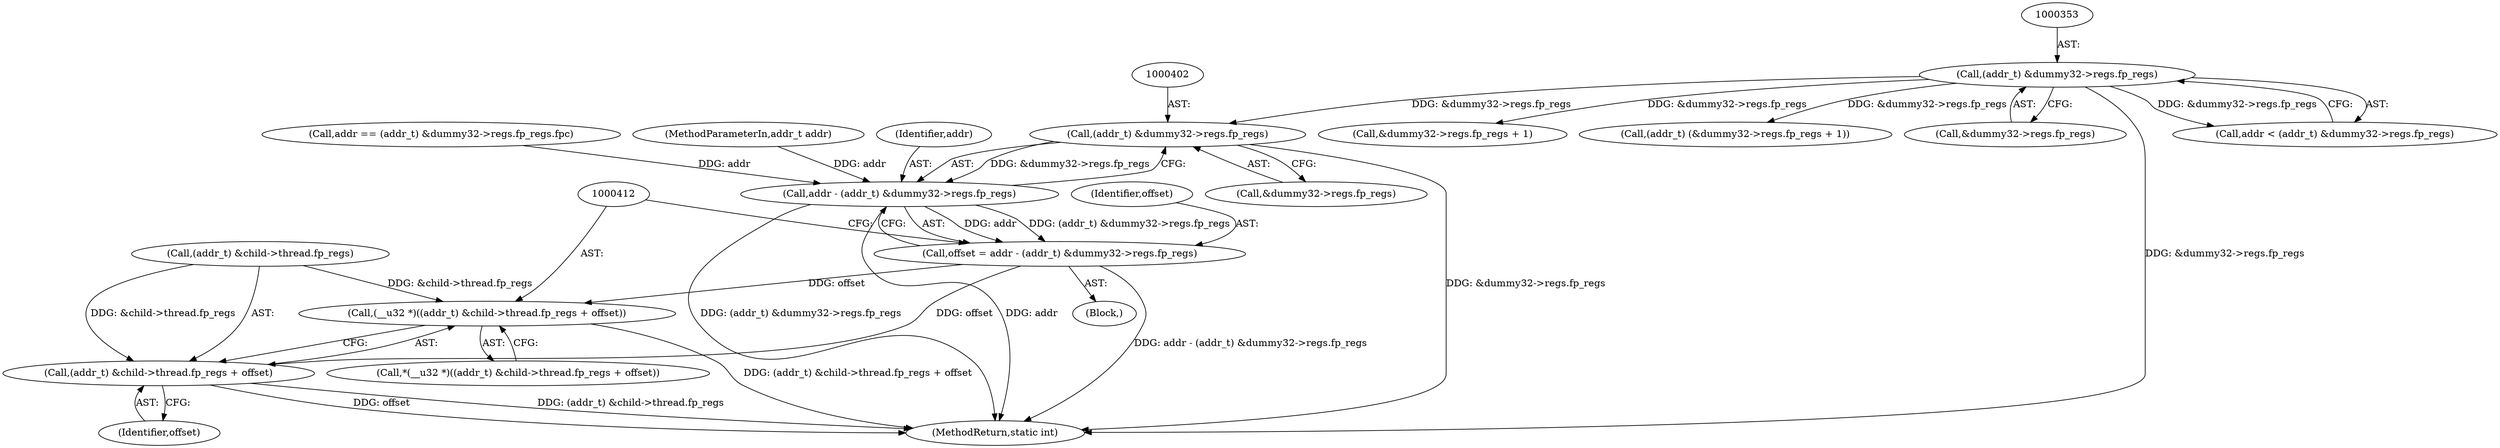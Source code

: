 digraph "0_linux_dab6cf55f81a6e16b8147aed9a843e1691dcd318_0@pointer" {
"1000401" [label="(Call,(addr_t) &dummy32->regs.fp_regs)"];
"1000352" [label="(Call,(addr_t) &dummy32->regs.fp_regs)"];
"1000399" [label="(Call,addr - (addr_t) &dummy32->regs.fp_regs)"];
"1000397" [label="(Call,offset = addr - (addr_t) &dummy32->regs.fp_regs)"];
"1000411" [label="(Call,(__u32 *)((addr_t) &child->thread.fp_regs + offset))"];
"1000413" [label="(Call,(addr_t) &child->thread.fp_regs + offset)"];
"1000399" [label="(Call,addr - (addr_t) &dummy32->regs.fp_regs)"];
"1000414" [label="(Call,(addr_t) &child->thread.fp_regs)"];
"1000369" [label="(Call,&dummy32->regs.fp_regs + 1)"];
"1000380" [label="(Call,addr == (addr_t) &dummy32->regs.fp_regs.fpc)"];
"1000401" [label="(Call,(addr_t) &dummy32->regs.fp_regs)"];
"1000367" [label="(Call,(addr_t) (&dummy32->regs.fp_regs + 1))"];
"1000422" [label="(Identifier,offset)"];
"1000413" [label="(Call,(addr_t) &child->thread.fp_regs + offset)"];
"1000398" [label="(Identifier,offset)"];
"1000397" [label="(Call,offset = addr - (addr_t) &dummy32->regs.fp_regs)"];
"1000354" [label="(Call,&dummy32->regs.fp_regs)"];
"1000411" [label="(Call,(__u32 *)((addr_t) &child->thread.fp_regs + offset))"];
"1000377" [label="(Block,)"];
"1000410" [label="(Call,*(__u32 *)((addr_t) &child->thread.fp_regs + offset))"];
"1000352" [label="(Call,(addr_t) &dummy32->regs.fp_regs)"];
"1000455" [label="(MethodReturn,static int)"];
"1000114" [label="(MethodParameterIn,addr_t addr)"];
"1000350" [label="(Call,addr < (addr_t) &dummy32->regs.fp_regs)"];
"1000400" [label="(Identifier,addr)"];
"1000403" [label="(Call,&dummy32->regs.fp_regs)"];
"1000401" -> "1000399"  [label="AST: "];
"1000401" -> "1000403"  [label="CFG: "];
"1000402" -> "1000401"  [label="AST: "];
"1000403" -> "1000401"  [label="AST: "];
"1000399" -> "1000401"  [label="CFG: "];
"1000401" -> "1000455"  [label="DDG: &dummy32->regs.fp_regs"];
"1000401" -> "1000399"  [label="DDG: &dummy32->regs.fp_regs"];
"1000352" -> "1000401"  [label="DDG: &dummy32->regs.fp_regs"];
"1000352" -> "1000350"  [label="AST: "];
"1000352" -> "1000354"  [label="CFG: "];
"1000353" -> "1000352"  [label="AST: "];
"1000354" -> "1000352"  [label="AST: "];
"1000350" -> "1000352"  [label="CFG: "];
"1000352" -> "1000455"  [label="DDG: &dummy32->regs.fp_regs"];
"1000352" -> "1000350"  [label="DDG: &dummy32->regs.fp_regs"];
"1000352" -> "1000367"  [label="DDG: &dummy32->regs.fp_regs"];
"1000352" -> "1000369"  [label="DDG: &dummy32->regs.fp_regs"];
"1000399" -> "1000397"  [label="AST: "];
"1000400" -> "1000399"  [label="AST: "];
"1000397" -> "1000399"  [label="CFG: "];
"1000399" -> "1000455"  [label="DDG: (addr_t) &dummy32->regs.fp_regs"];
"1000399" -> "1000455"  [label="DDG: addr"];
"1000399" -> "1000397"  [label="DDG: addr"];
"1000399" -> "1000397"  [label="DDG: (addr_t) &dummy32->regs.fp_regs"];
"1000380" -> "1000399"  [label="DDG: addr"];
"1000114" -> "1000399"  [label="DDG: addr"];
"1000397" -> "1000377"  [label="AST: "];
"1000398" -> "1000397"  [label="AST: "];
"1000412" -> "1000397"  [label="CFG: "];
"1000397" -> "1000455"  [label="DDG: addr - (addr_t) &dummy32->regs.fp_regs"];
"1000397" -> "1000411"  [label="DDG: offset"];
"1000397" -> "1000413"  [label="DDG: offset"];
"1000411" -> "1000410"  [label="AST: "];
"1000411" -> "1000413"  [label="CFG: "];
"1000412" -> "1000411"  [label="AST: "];
"1000413" -> "1000411"  [label="AST: "];
"1000410" -> "1000411"  [label="CFG: "];
"1000411" -> "1000455"  [label="DDG: (addr_t) &child->thread.fp_regs + offset"];
"1000414" -> "1000411"  [label="DDG: &child->thread.fp_regs"];
"1000413" -> "1000422"  [label="CFG: "];
"1000414" -> "1000413"  [label="AST: "];
"1000422" -> "1000413"  [label="AST: "];
"1000413" -> "1000455"  [label="DDG: (addr_t) &child->thread.fp_regs"];
"1000413" -> "1000455"  [label="DDG: offset"];
"1000414" -> "1000413"  [label="DDG: &child->thread.fp_regs"];
}
